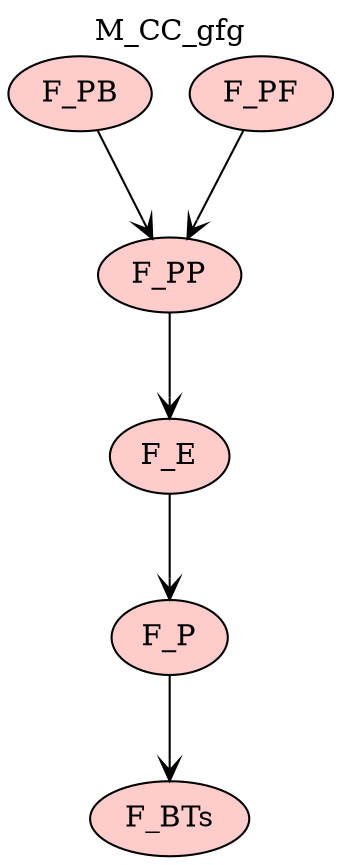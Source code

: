 digraph {graph[label=M_CC_gfg,labelloc=tl,labelfontsize=12];
"F_P"[shape=oval,fillcolor="#FFCCCC",style ="filled",label="F_P"];
"F_E"[shape=oval,fillcolor="#FFCCCC",style ="filled",label="F_E"];
"F_BTs"[shape=oval,fillcolor="#FFCCCC",style ="filled",label="F_BTs"];
"F_PP"[shape=oval,fillcolor="#FFCCCC",style ="filled",label="F_PP"];
"F_PB"[shape=oval,fillcolor="#FFCCCC",style ="filled",label="F_PB"];
"F_PF"[shape=oval,fillcolor="#FFCCCC",style ="filled",label="F_PF"];

"F_P"->"F_BTs"[label=" ",dir=forward,arrowhead=vee];
"F_E"->"F_P"[label=" ",dir=forward,arrowhead=vee];
"F_PP"->"F_E"[label=" ",dir=forward,arrowhead=vee];
"F_PB"->"F_PP"[label=" ",dir=forward,arrowhead=vee];
"F_PF"->"F_PP"[label=" ",dir=forward,arrowhead=vee];
}
